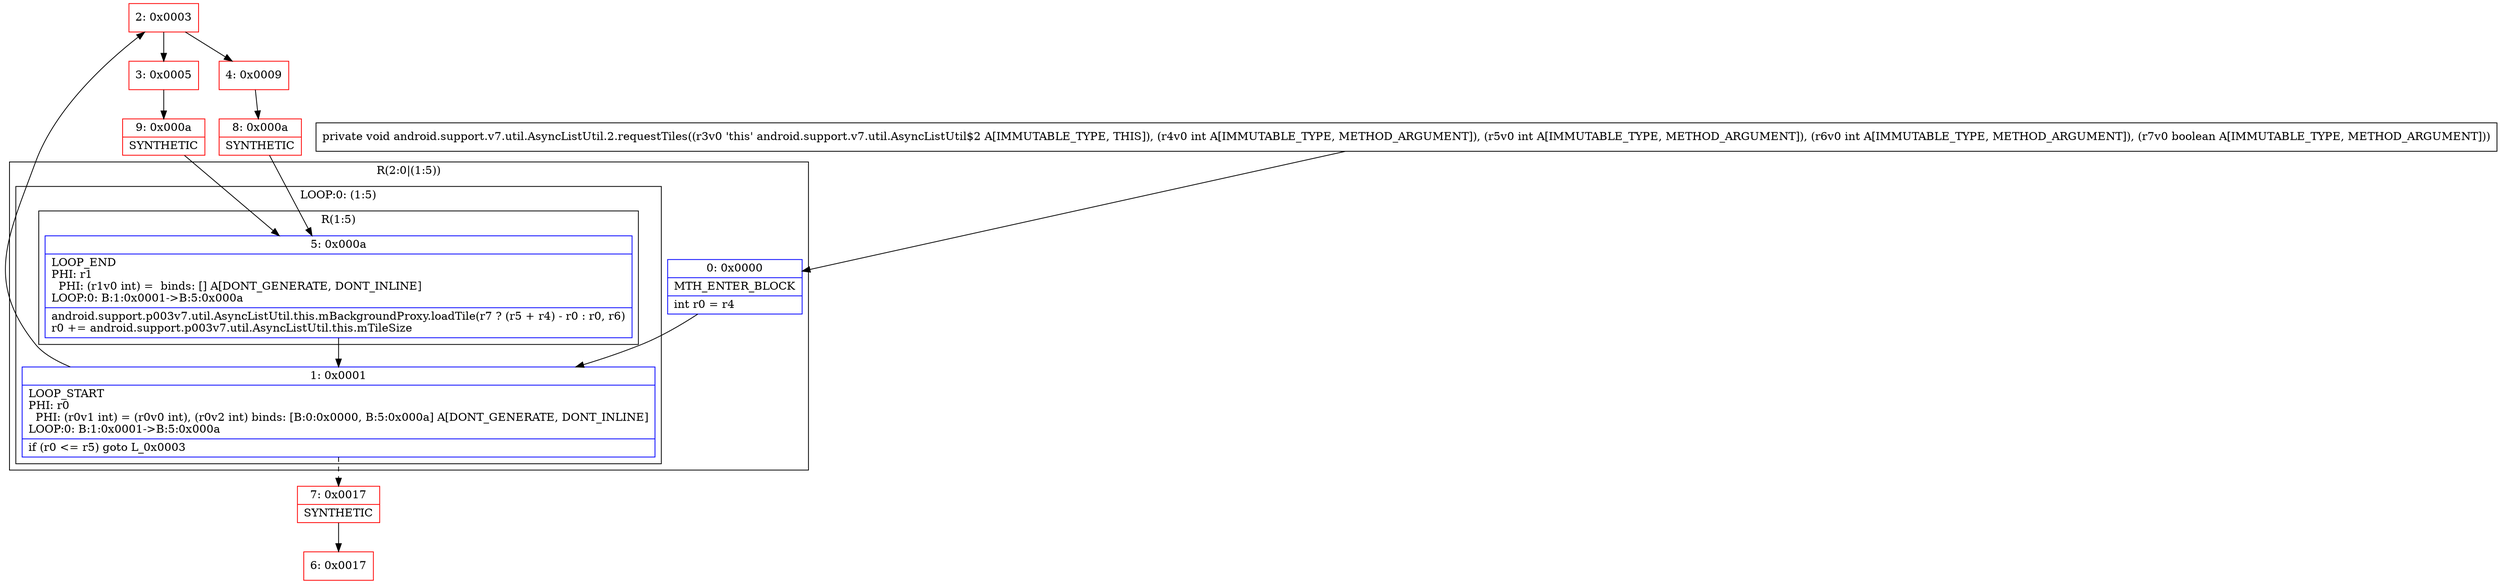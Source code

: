 digraph "CFG forandroid.support.v7.util.AsyncListUtil.2.requestTiles(IIIZ)V" {
subgraph cluster_Region_420693230 {
label = "R(2:0|(1:5))";
node [shape=record,color=blue];
Node_0 [shape=record,label="{0\:\ 0x0000|MTH_ENTER_BLOCK\l|int r0 = r4\l}"];
subgraph cluster_LoopRegion_254725224 {
label = "LOOP:0: (1:5)";
node [shape=record,color=blue];
Node_1 [shape=record,label="{1\:\ 0x0001|LOOP_START\lPHI: r0 \l  PHI: (r0v1 int) = (r0v0 int), (r0v2 int) binds: [B:0:0x0000, B:5:0x000a] A[DONT_GENERATE, DONT_INLINE]\lLOOP:0: B:1:0x0001\-\>B:5:0x000a\l|if (r0 \<= r5) goto L_0x0003\l}"];
subgraph cluster_Region_2006878302 {
label = "R(1:5)";
node [shape=record,color=blue];
Node_5 [shape=record,label="{5\:\ 0x000a|LOOP_END\lPHI: r1 \l  PHI: (r1v0 int) =  binds: [] A[DONT_GENERATE, DONT_INLINE]\lLOOP:0: B:1:0x0001\-\>B:5:0x000a\l|android.support.p003v7.util.AsyncListUtil.this.mBackgroundProxy.loadTile(r7 ? (r5 + r4) \- r0 : r0, r6)\lr0 += android.support.p003v7.util.AsyncListUtil.this.mTileSize\l}"];
}
}
}
Node_2 [shape=record,color=red,label="{2\:\ 0x0003}"];
Node_3 [shape=record,color=red,label="{3\:\ 0x0005}"];
Node_4 [shape=record,color=red,label="{4\:\ 0x0009}"];
Node_6 [shape=record,color=red,label="{6\:\ 0x0017}"];
Node_7 [shape=record,color=red,label="{7\:\ 0x0017|SYNTHETIC\l}"];
Node_8 [shape=record,color=red,label="{8\:\ 0x000a|SYNTHETIC\l}"];
Node_9 [shape=record,color=red,label="{9\:\ 0x000a|SYNTHETIC\l}"];
MethodNode[shape=record,label="{private void android.support.v7.util.AsyncListUtil.2.requestTiles((r3v0 'this' android.support.v7.util.AsyncListUtil$2 A[IMMUTABLE_TYPE, THIS]), (r4v0 int A[IMMUTABLE_TYPE, METHOD_ARGUMENT]), (r5v0 int A[IMMUTABLE_TYPE, METHOD_ARGUMENT]), (r6v0 int A[IMMUTABLE_TYPE, METHOD_ARGUMENT]), (r7v0 boolean A[IMMUTABLE_TYPE, METHOD_ARGUMENT])) }"];
MethodNode -> Node_0;
Node_0 -> Node_1;
Node_1 -> Node_2;
Node_1 -> Node_7[style=dashed];
Node_5 -> Node_1;
Node_2 -> Node_3;
Node_2 -> Node_4;
Node_3 -> Node_9;
Node_4 -> Node_8;
Node_7 -> Node_6;
Node_8 -> Node_5;
Node_9 -> Node_5;
}

